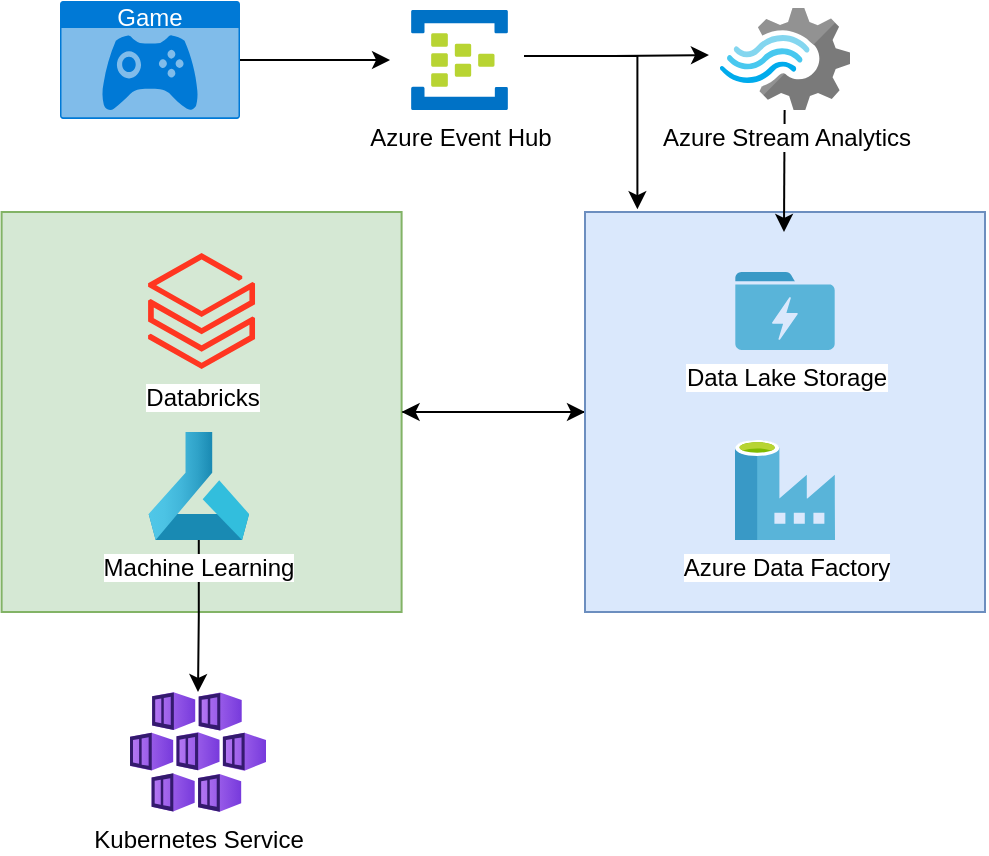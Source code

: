 <mxfile version="24.2.7" type="device">
  <diagram id="WI9T0HZ2pTsCkuznbFz-" name="Page-1">
    <mxGraphModel dx="794" dy="420" grid="1" gridSize="10" guides="1" tooltips="1" connect="1" arrows="1" fold="1" page="1" pageScale="1" pageWidth="1169" pageHeight="827" math="0" shadow="0">
      <root>
        <mxCell id="0" />
        <mxCell id="1" parent="0" />
        <mxCell id="n3fbE7orVKtYOImx4gzR-19" style="edgeStyle=orthogonalEdgeStyle;rounded=0;orthogonalLoop=1;jettySize=auto;html=1;entryX=0;entryY=0.5;entryDx=0;entryDy=0;" edge="1" parent="1" source="n3fbE7orVKtYOImx4gzR-17" target="n3fbE7orVKtYOImx4gzR-11">
          <mxGeometry relative="1" as="geometry" />
        </mxCell>
        <mxCell id="n3fbE7orVKtYOImx4gzR-17" value="" style="whiteSpace=wrap;html=1;aspect=fixed;fillColor=#d5e8d4;strokeColor=#82b366;" vertex="1" parent="1">
          <mxGeometry x="260.8" y="300" width="200" height="200" as="geometry" />
        </mxCell>
        <mxCell id="n3fbE7orVKtYOImx4gzR-18" value="" style="edgeStyle=orthogonalEdgeStyle;rounded=0;orthogonalLoop=1;jettySize=auto;html=1;" edge="1" parent="1" source="n3fbE7orVKtYOImx4gzR-11" target="n3fbE7orVKtYOImx4gzR-17">
          <mxGeometry relative="1" as="geometry" />
        </mxCell>
        <mxCell id="n3fbE7orVKtYOImx4gzR-11" value="" style="whiteSpace=wrap;html=1;aspect=fixed;strokeColor=#6c8ebf;fillColor=#dae8fc;" vertex="1" parent="1">
          <mxGeometry x="552.5" y="300" width="200" height="200" as="geometry" />
        </mxCell>
        <mxCell id="RLjyjs_sm2IHfBNOWAbh-37" style="edgeStyle=elbowEdgeStyle;rounded=0;orthogonalLoop=1;jettySize=auto;html=1;strokeColor=#000000;exitX=0.497;exitY=1;exitDx=0;exitDy=0;exitPerimeter=0;fillColor=#000000;" parent="1" source="RLjyjs_sm2IHfBNOWAbh-16" edge="1">
          <mxGeometry relative="1" as="geometry">
            <mxPoint x="652" y="310" as="targetPoint" />
          </mxGeometry>
        </mxCell>
        <mxCell id="n3fbE7orVKtYOImx4gzR-7" style="edgeStyle=orthogonalEdgeStyle;rounded=0;orthogonalLoop=1;jettySize=auto;html=1;exitX=1.165;exitY=0.46;exitDx=0;exitDy=0;exitPerimeter=0;entryX=-0.085;entryY=0.461;entryDx=0;entryDy=0;entryPerimeter=0;" edge="1" parent="1" source="RLjyjs_sm2IHfBNOWAbh-14" target="RLjyjs_sm2IHfBNOWAbh-16">
          <mxGeometry relative="1" as="geometry">
            <mxPoint x="620" y="224" as="targetPoint" />
          </mxGeometry>
        </mxCell>
        <mxCell id="n3fbE7orVKtYOImx4gzR-22" style="edgeStyle=orthogonalEdgeStyle;rounded=0;orthogonalLoop=1;jettySize=auto;html=1;entryX=0.131;entryY=-0.007;entryDx=0;entryDy=0;exitX=1.192;exitY=0.46;exitDx=0;exitDy=0;exitPerimeter=0;entryPerimeter=0;" edge="1" parent="1" source="RLjyjs_sm2IHfBNOWAbh-14" target="n3fbE7orVKtYOImx4gzR-11">
          <mxGeometry relative="1" as="geometry" />
        </mxCell>
        <mxCell id="RLjyjs_sm2IHfBNOWAbh-14" value="Azure Event Hub" style="aspect=fixed;html=1;perimeter=none;align=center;shadow=0;dashed=0;image;fontSize=12;image=img/lib/mscae/Event_Hubs.svg;labelBackgroundColor=#ffffff;fillColor=#4D9900;" parent="1" vertex="1">
          <mxGeometry x="465.5" y="199.0" width="48.5" height="50" as="geometry" />
        </mxCell>
        <mxCell id="RLjyjs_sm2IHfBNOWAbh-16" value="Azure Stream Analytics" style="aspect=fixed;html=1;perimeter=none;align=center;shadow=0;dashed=0;image;fontSize=12;image=img/lib/mscae/Stream_Analytics.svg;labelBackgroundColor=#ffffff;fillColor=#4D9900;" parent="1" vertex="1">
          <mxGeometry x="620.0" y="198" width="65" height="51" as="geometry" />
        </mxCell>
        <mxCell id="RLjyjs_sm2IHfBNOWAbh-22" value="Azure Data Factory" style="aspect=fixed;html=1;perimeter=none;align=center;shadow=0;dashed=0;image;fontSize=12;image=img/lib/mscae/Data_Factory.svg;labelBackgroundColor=#ffffff;fillColor=#4D9900;" parent="1" vertex="1">
          <mxGeometry x="627.5" y="414" width="50" height="50" as="geometry" />
        </mxCell>
        <mxCell id="n3fbE7orVKtYOImx4gzR-1" value="Game" style="html=1;whiteSpace=wrap;strokeColor=none;fillColor=#0079D6;labelPosition=center;verticalLabelPosition=middle;verticalAlign=top;align=center;fontSize=12;outlineConnect=0;spacingTop=-6;fontColor=#FFFFFF;sketch=0;shape=mxgraph.sitemap.game;" vertex="1" parent="1">
          <mxGeometry x="290" y="194.5" width="90" height="59" as="geometry" />
        </mxCell>
        <mxCell id="n3fbE7orVKtYOImx4gzR-6" style="edgeStyle=orthogonalEdgeStyle;rounded=0;orthogonalLoop=1;jettySize=auto;html=1;exitX=1;exitY=0.5;exitDx=0;exitDy=0;exitPerimeter=0;entryX=-0.216;entryY=0.5;entryDx=0;entryDy=0;entryPerimeter=0;" edge="1" parent="1" source="n3fbE7orVKtYOImx4gzR-1" target="RLjyjs_sm2IHfBNOWAbh-14">
          <mxGeometry relative="1" as="geometry" />
        </mxCell>
        <mxCell id="n3fbE7orVKtYOImx4gzR-9" value="Data Lake Storage" style="image;sketch=0;aspect=fixed;html=1;points=[];align=center;fontSize=12;image=img/lib/mscae/Data_Lake_Store.svg;" vertex="1" parent="1">
          <mxGeometry x="627.5" y="330" width="50" height="39" as="geometry" />
        </mxCell>
        <mxCell id="n3fbE7orVKtYOImx4gzR-13" value="Databricks" style="image;aspect=fixed;html=1;points=[];align=center;fontSize=12;image=img/lib/azure2/analytics/Azure_Databricks.svg;" vertex="1" parent="1">
          <mxGeometry x="334.02" y="320.5" width="53.56" height="58" as="geometry" />
        </mxCell>
        <mxCell id="n3fbE7orVKtYOImx4gzR-23" style="edgeStyle=orthogonalEdgeStyle;rounded=0;orthogonalLoop=1;jettySize=auto;html=1;" edge="1" parent="1" source="n3fbE7orVKtYOImx4gzR-16" target="n3fbE7orVKtYOImx4gzR-20">
          <mxGeometry relative="1" as="geometry" />
        </mxCell>
        <mxCell id="n3fbE7orVKtYOImx4gzR-16" value="Machine Learning" style="image;aspect=fixed;html=1;points=[];align=center;fontSize=12;image=img/lib/azure2/ai_machine_learning/Machine_Learning.svg;" vertex="1" parent="1">
          <mxGeometry x="334.02" y="410" width="50.82" height="54" as="geometry" />
        </mxCell>
        <mxCell id="n3fbE7orVKtYOImx4gzR-20" value="Kubernetes Service" style="image;aspect=fixed;html=1;points=[];align=center;fontSize=12;image=img/lib/azure2/compute/Kubernetes_Services.svg;" vertex="1" parent="1">
          <mxGeometry x="325" y="540" width="68" height="60" as="geometry" />
        </mxCell>
      </root>
    </mxGraphModel>
  </diagram>
</mxfile>
